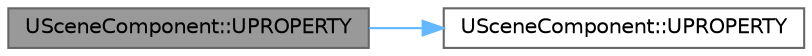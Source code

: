 digraph "USceneComponent::UPROPERTY"
{
 // INTERACTIVE_SVG=YES
 // LATEX_PDF_SIZE
  bgcolor="transparent";
  edge [fontname=Helvetica,fontsize=10,labelfontname=Helvetica,labelfontsize=10];
  node [fontname=Helvetica,fontsize=10,shape=box,height=0.2,width=0.4];
  rankdir="LR";
  Node1 [id="Node000001",label="USceneComponent::UPROPERTY",height=0.2,width=0.4,color="gray40", fillcolor="grey60", style="filled", fontcolor="black",tooltip="Velocity of the component."];
  Node1 -> Node2 [id="edge1_Node000001_Node000002",color="steelblue1",style="solid",tooltip=" "];
  Node2 [id="Node000002",label="USceneComponent::UPROPERTY",height=0.2,width=0.4,color="grey40", fillcolor="white", style="filled",URL="$d7/dde/classUSceneComponent.html#a54ca5184c4d2fb222789b388cdd5da98",tooltip="Physics Volume in which this SceneComponent is located."];
}
